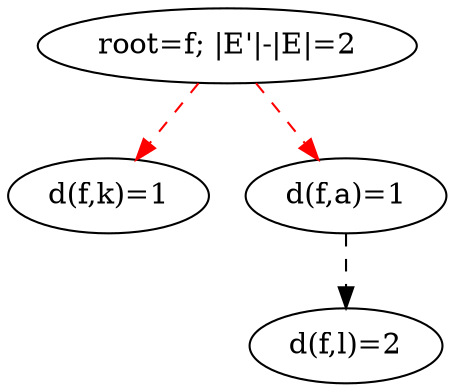 digraph out {
k [label="d(f,k)=1"];
l [label="d(f,l)=2"];
a [label="d(f,a)=1"];
a -> l [style=dashed];
f [label="root=f; |E'|-|E|=2"];
f -> k [style=dashed, color=red];
f -> a [style=dashed, color=red];
}
